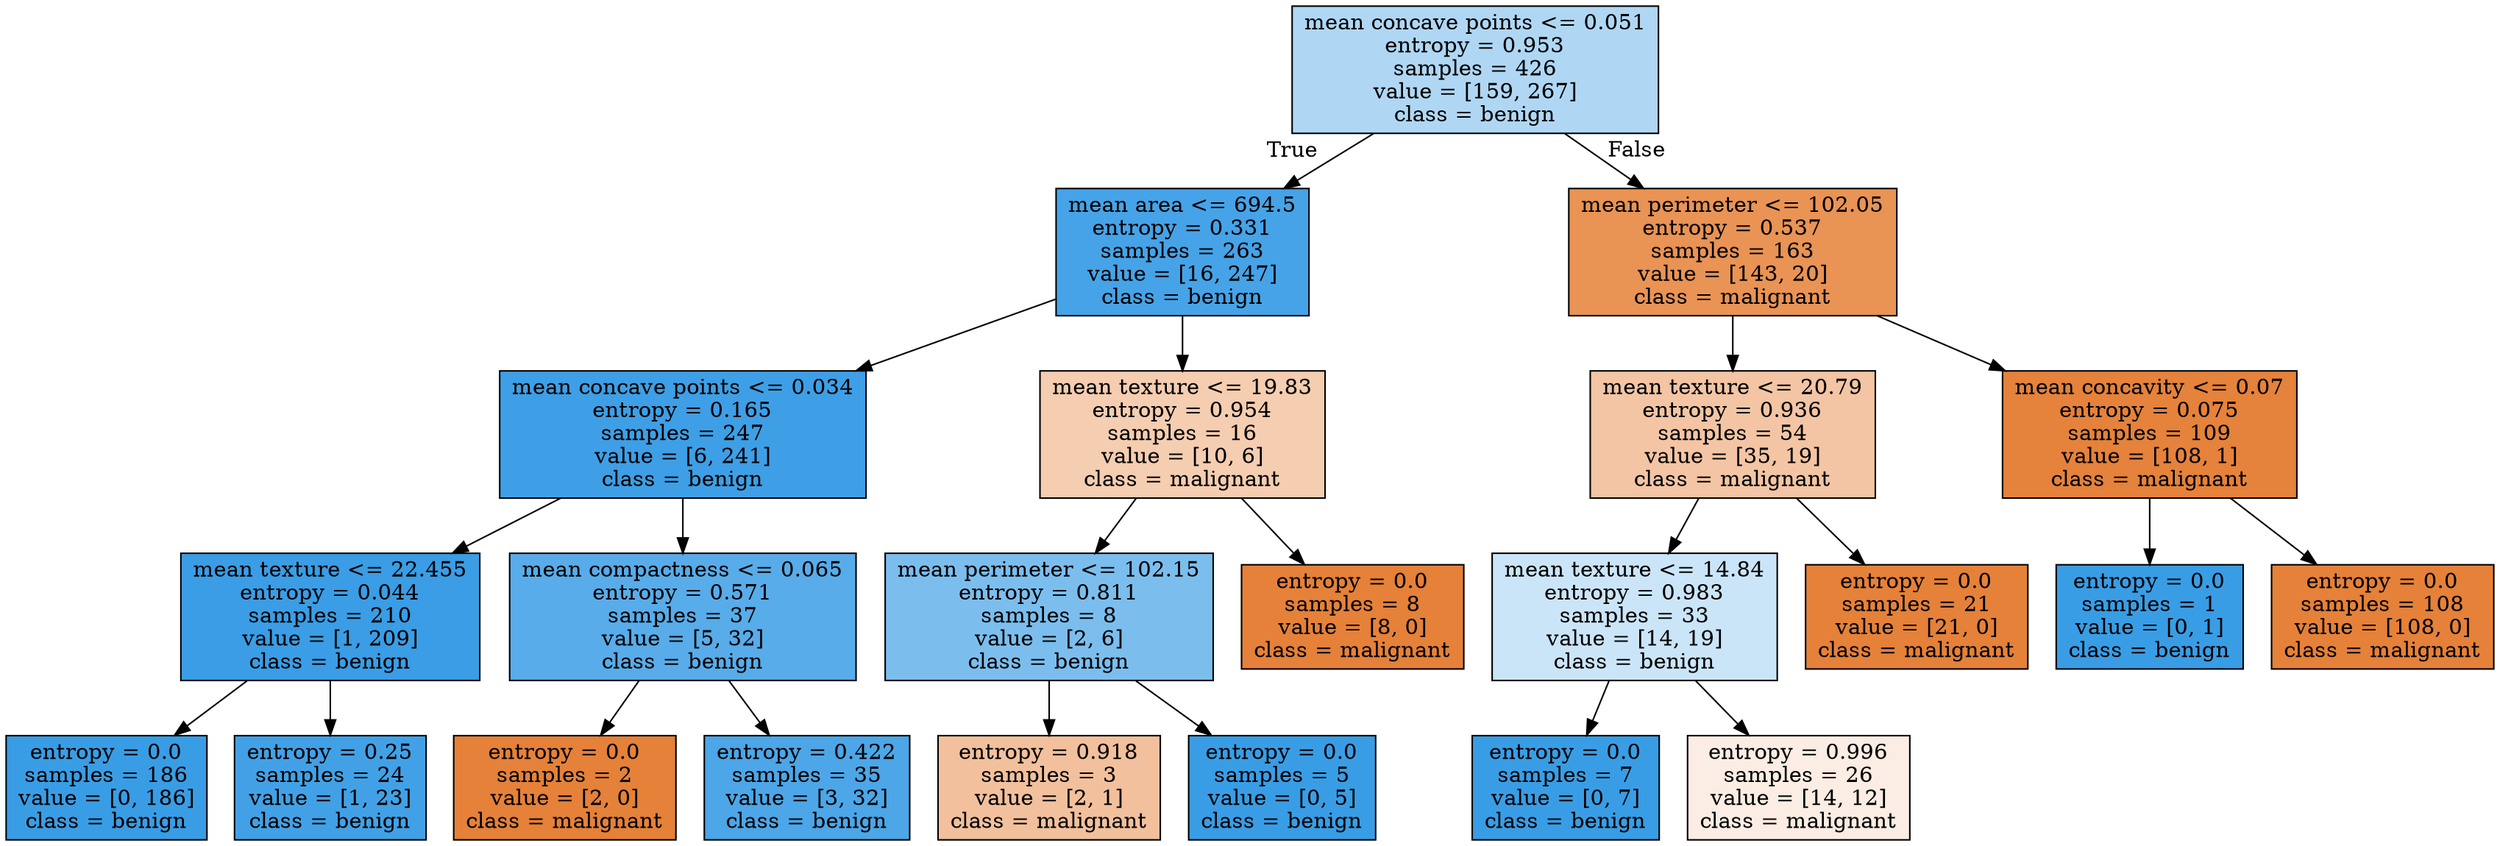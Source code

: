 digraph Tree {
node [shape=box, style="filled", color="black"] ;
0 [label="mean concave points <= 0.051\nentropy = 0.953\nsamples = 426\nvalue = [159, 267]\nclass = benign", fillcolor="#afd7f4"] ;
1 [label="mean area <= 694.5\nentropy = 0.331\nsamples = 263\nvalue = [16, 247]\nclass = benign", fillcolor="#46a3e7"] ;
0 -> 1 [labeldistance=2.5, labelangle=45, headlabel="True"] ;
2 [label="mean concave points <= 0.034\nentropy = 0.165\nsamples = 247\nvalue = [6, 241]\nclass = benign", fillcolor="#3e9fe6"] ;
1 -> 2 ;
3 [label="mean texture <= 22.455\nentropy = 0.044\nsamples = 210\nvalue = [1, 209]\nclass = benign", fillcolor="#3a9de5"] ;
2 -> 3 ;
4 [label="entropy = 0.0\nsamples = 186\nvalue = [0, 186]\nclass = benign", fillcolor="#399de5"] ;
3 -> 4 ;
5 [label="entropy = 0.25\nsamples = 24\nvalue = [1, 23]\nclass = benign", fillcolor="#42a1e6"] ;
3 -> 5 ;
6 [label="mean compactness <= 0.065\nentropy = 0.571\nsamples = 37\nvalue = [5, 32]\nclass = benign", fillcolor="#58ace9"] ;
2 -> 6 ;
7 [label="entropy = 0.0\nsamples = 2\nvalue = [2, 0]\nclass = malignant", fillcolor="#e58139"] ;
6 -> 7 ;
8 [label="entropy = 0.422\nsamples = 35\nvalue = [3, 32]\nclass = benign", fillcolor="#4ca6e7"] ;
6 -> 8 ;
9 [label="mean texture <= 19.83\nentropy = 0.954\nsamples = 16\nvalue = [10, 6]\nclass = malignant", fillcolor="#f5cdb0"] ;
1 -> 9 ;
10 [label="mean perimeter <= 102.15\nentropy = 0.811\nsamples = 8\nvalue = [2, 6]\nclass = benign", fillcolor="#7bbeee"] ;
9 -> 10 ;
11 [label="entropy = 0.918\nsamples = 3\nvalue = [2, 1]\nclass = malignant", fillcolor="#f2c09c"] ;
10 -> 11 ;
12 [label="entropy = 0.0\nsamples = 5\nvalue = [0, 5]\nclass = benign", fillcolor="#399de5"] ;
10 -> 12 ;
13 [label="entropy = 0.0\nsamples = 8\nvalue = [8, 0]\nclass = malignant", fillcolor="#e58139"] ;
9 -> 13 ;
14 [label="mean perimeter <= 102.05\nentropy = 0.537\nsamples = 163\nvalue = [143, 20]\nclass = malignant", fillcolor="#e99355"] ;
0 -> 14 [labeldistance=2.5, labelangle=-45, headlabel="False"] ;
15 [label="mean texture <= 20.79\nentropy = 0.936\nsamples = 54\nvalue = [35, 19]\nclass = malignant", fillcolor="#f3c5a4"] ;
14 -> 15 ;
16 [label="mean texture <= 14.84\nentropy = 0.983\nsamples = 33\nvalue = [14, 19]\nclass = benign", fillcolor="#cbe5f8"] ;
15 -> 16 ;
17 [label="entropy = 0.0\nsamples = 7\nvalue = [0, 7]\nclass = benign", fillcolor="#399de5"] ;
16 -> 17 ;
18 [label="entropy = 0.996\nsamples = 26\nvalue = [14, 12]\nclass = malignant", fillcolor="#fbede3"] ;
16 -> 18 ;
19 [label="entropy = 0.0\nsamples = 21\nvalue = [21, 0]\nclass = malignant", fillcolor="#e58139"] ;
15 -> 19 ;
20 [label="mean concavity <= 0.07\nentropy = 0.075\nsamples = 109\nvalue = [108, 1]\nclass = malignant", fillcolor="#e5823b"] ;
14 -> 20 ;
21 [label="entropy = 0.0\nsamples = 1\nvalue = [0, 1]\nclass = benign", fillcolor="#399de5"] ;
20 -> 21 ;
22 [label="entropy = 0.0\nsamples = 108\nvalue = [108, 0]\nclass = malignant", fillcolor="#e58139"] ;
20 -> 22 ;
}